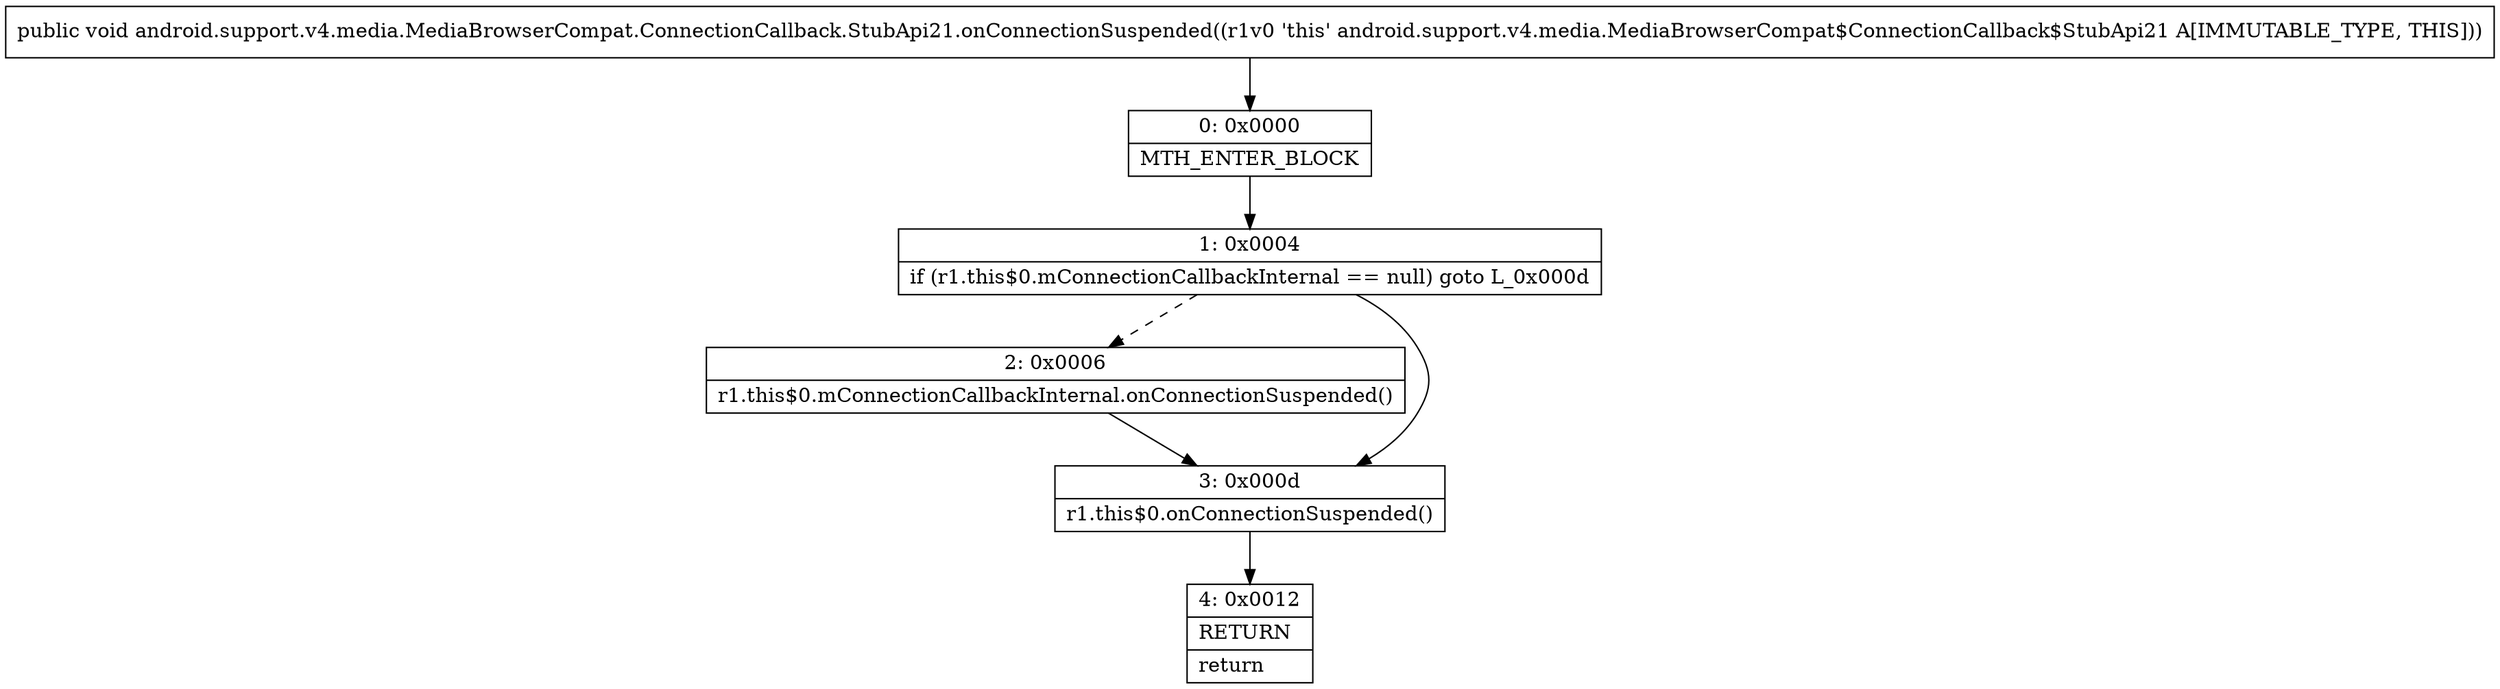 digraph "CFG forandroid.support.v4.media.MediaBrowserCompat.ConnectionCallback.StubApi21.onConnectionSuspended()V" {
Node_0 [shape=record,label="{0\:\ 0x0000|MTH_ENTER_BLOCK\l}"];
Node_1 [shape=record,label="{1\:\ 0x0004|if (r1.this$0.mConnectionCallbackInternal == null) goto L_0x000d\l}"];
Node_2 [shape=record,label="{2\:\ 0x0006|r1.this$0.mConnectionCallbackInternal.onConnectionSuspended()\l}"];
Node_3 [shape=record,label="{3\:\ 0x000d|r1.this$0.onConnectionSuspended()\l}"];
Node_4 [shape=record,label="{4\:\ 0x0012|RETURN\l|return\l}"];
MethodNode[shape=record,label="{public void android.support.v4.media.MediaBrowserCompat.ConnectionCallback.StubApi21.onConnectionSuspended((r1v0 'this' android.support.v4.media.MediaBrowserCompat$ConnectionCallback$StubApi21 A[IMMUTABLE_TYPE, THIS])) }"];
MethodNode -> Node_0;
Node_0 -> Node_1;
Node_1 -> Node_2[style=dashed];
Node_1 -> Node_3;
Node_2 -> Node_3;
Node_3 -> Node_4;
}


